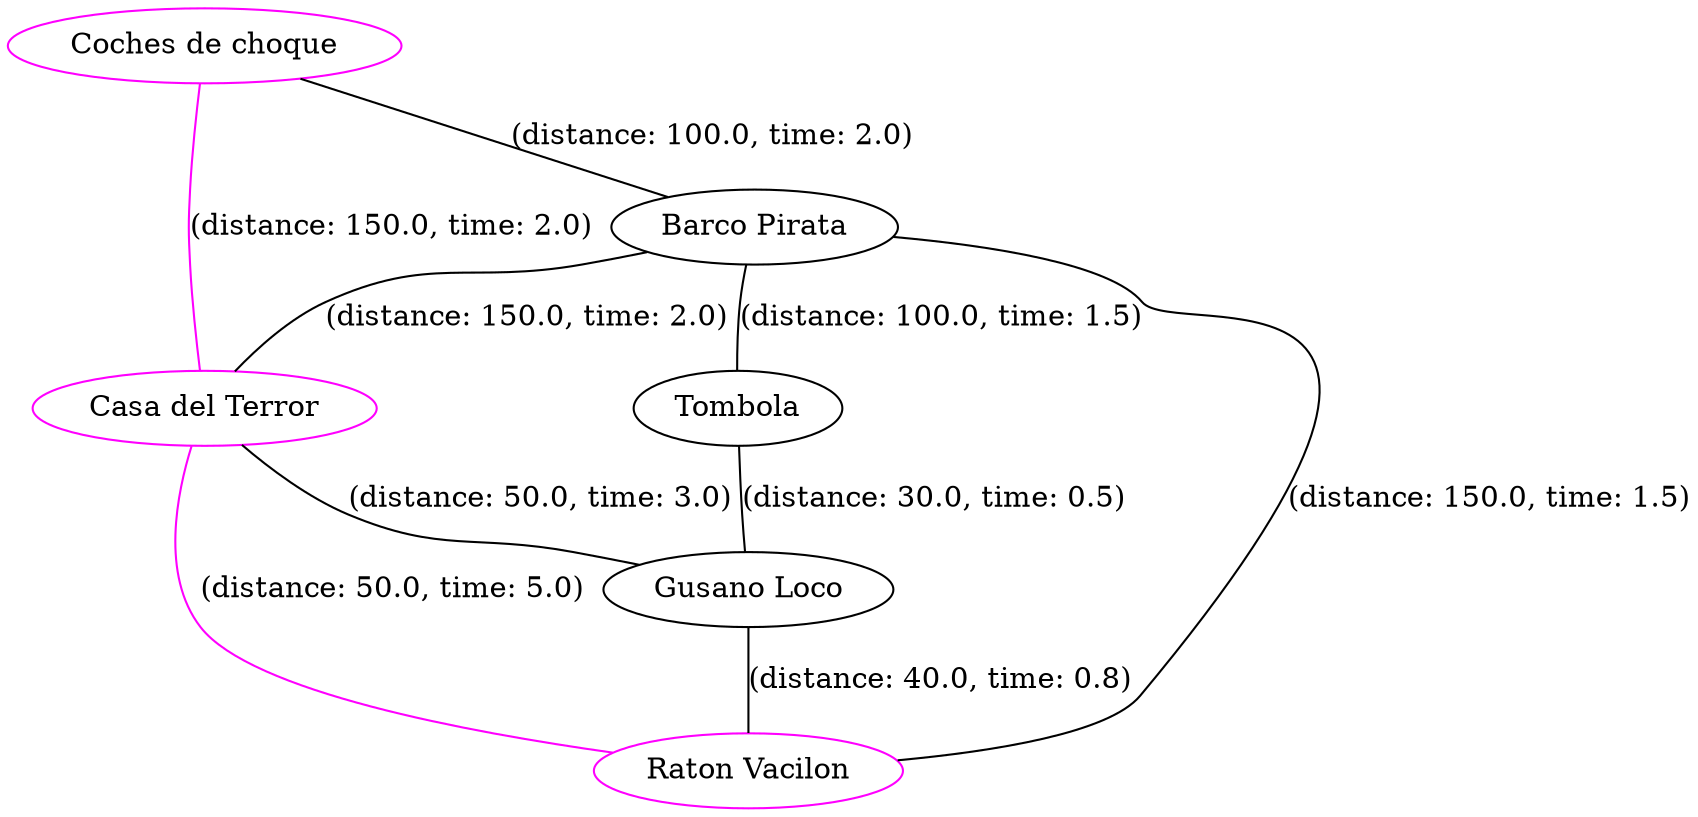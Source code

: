 strict graph G {
  1 [ label="Barco Pirata" ];
  2 [ color="magenta" label="Casa del Terror" ];
  3 [ label="Tombola" ];
  4 [ label="Gusano Loco" ];
  5 [ color="magenta" label="Raton Vacilon" ];
  6 [ color="magenta" label="Coches de choque" ];
  1 -- 2 [ label="(distance: 150.0, time: 2.0)" ];
  1 -- 3 [ label="(distance: 100.0, time: 1.5)" ];
  1 -- 5 [ label="(distance: 150.0, time: 1.5)" ];
  2 -- 5 [ color="magenta" label="(distance: 50.0, time: 5.0)" ];
  3 -- 4 [ label="(distance: 30.0, time: 0.5)" ];
  4 -- 5 [ label="(distance: 40.0, time: 0.8)" ];
  6 -- 2 [ color="magenta" label="(distance: 150.0, time: 2.0)" ];
  6 -- 1 [ label="(distance: 100.0, time: 2.0)" ];
  2 -- 4 [ label="(distance: 50.0, time: 3.0)" ];
}
